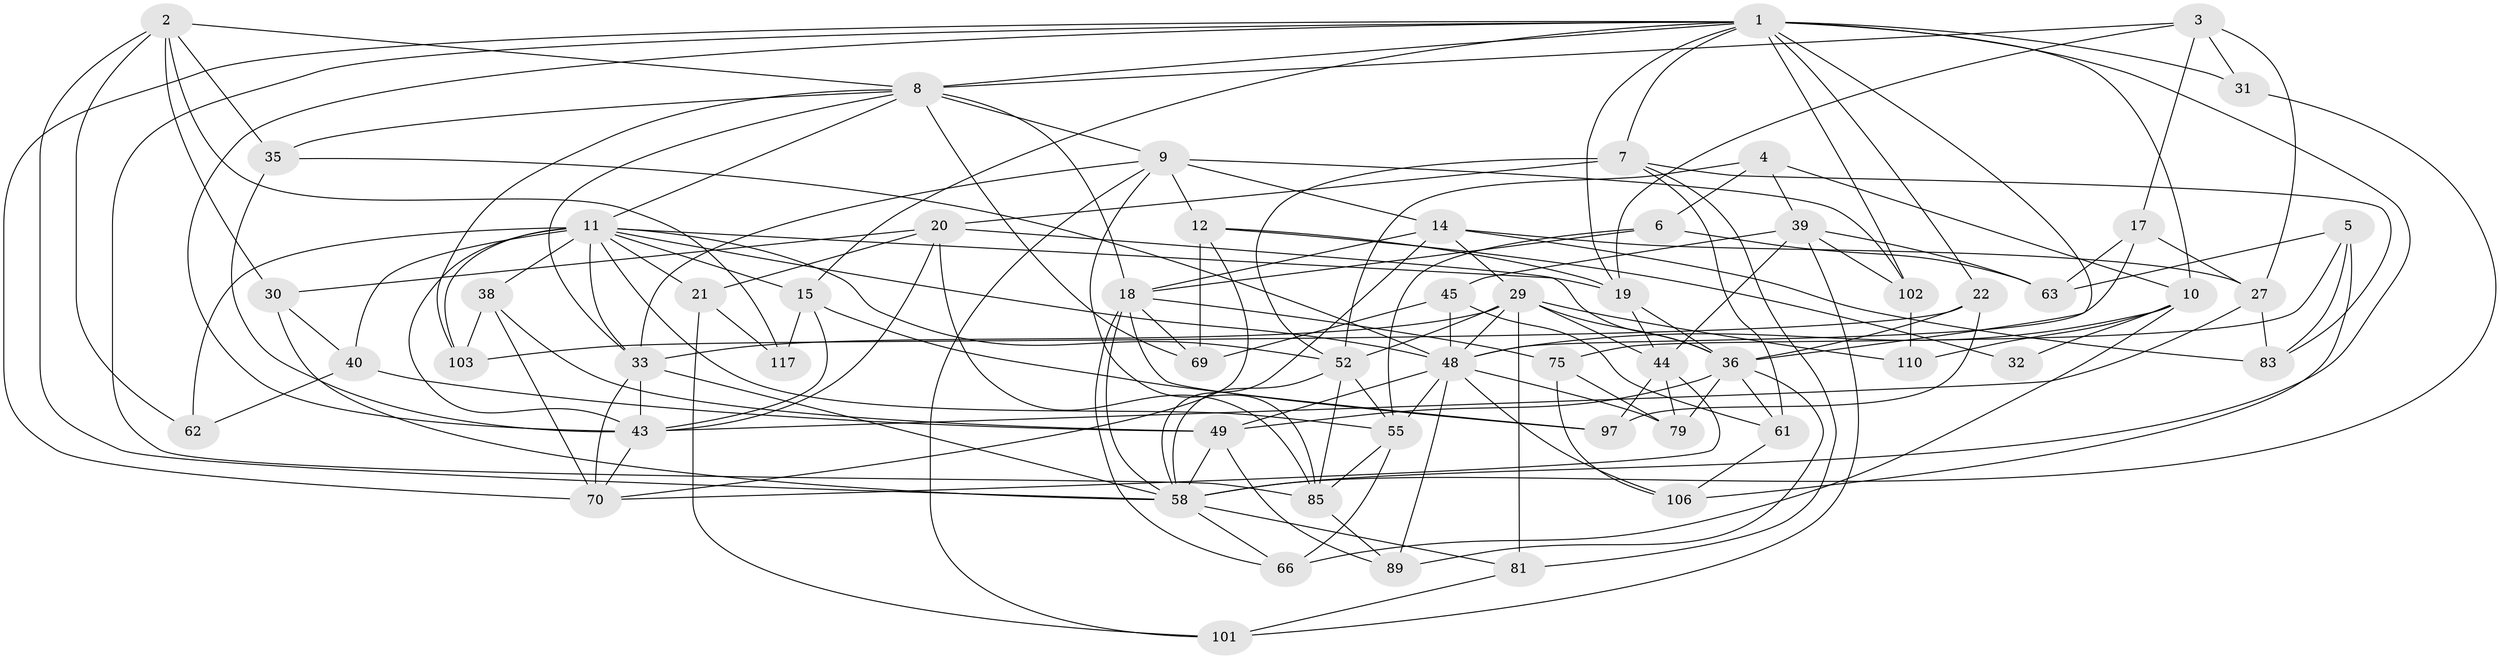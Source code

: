 // original degree distribution, {4: 1.0}
// Generated by graph-tools (version 1.1) at 2025/20/03/04/25 18:20:54]
// undirected, 58 vertices, 159 edges
graph export_dot {
graph [start="1"]
  node [color=gray90,style=filled];
  1 [super="+23"];
  2 [super="+13"];
  3 [super="+16"];
  4;
  5;
  6;
  7 [super="+41"];
  8 [super="+115+34+80"];
  9 [super="+92+53"];
  10 [super="+37+24"];
  11 [super="+51+28"];
  12 [super="+88"];
  14 [super="+26"];
  15 [super="+82"];
  17;
  18 [super="+54+87"];
  19 [super="+105"];
  20 [super="+90"];
  21;
  22;
  27 [super="+68"];
  29 [super="+46+60+77"];
  30;
  31;
  32;
  33 [super="+56"];
  35;
  36 [super="+98+50"];
  38;
  39 [super="+65"];
  40;
  43 [super="+72+47"];
  44 [super="+95"];
  45;
  48 [super="+109+78+59+57"];
  49 [super="+71"];
  52 [super="+99+94"];
  55 [super="+108+84"];
  58 [super="+76+73"];
  61;
  62;
  63;
  66;
  69;
  70 [super="+100"];
  75;
  79;
  81;
  83;
  85 [super="+114"];
  89;
  97;
  101;
  102;
  103;
  106;
  110;
  117;
  1 -- 22;
  1 -- 19;
  1 -- 7;
  1 -- 36;
  1 -- 70;
  1 -- 102;
  1 -- 8;
  1 -- 10;
  1 -- 43;
  1 -- 15;
  1 -- 85;
  1 -- 58;
  1 -- 31 [weight=2];
  2 -- 35;
  2 -- 62;
  2 -- 30;
  2 -- 8;
  2 -- 117;
  2 -- 58;
  3 -- 17;
  3 -- 27 [weight=2];
  3 -- 8;
  3 -- 19;
  3 -- 31;
  4 -- 39;
  4 -- 6;
  4 -- 52;
  4 -- 10;
  5 -- 75;
  5 -- 63;
  5 -- 83;
  5 -- 106;
  6 -- 63;
  6 -- 55;
  6 -- 18;
  7 -- 20;
  7 -- 61;
  7 -- 52;
  7 -- 81;
  7 -- 83;
  8 -- 33;
  8 -- 35;
  8 -- 18;
  8 -- 69;
  8 -- 103;
  8 -- 9;
  8 -- 11;
  9 -- 102;
  9 -- 12;
  9 -- 101;
  9 -- 14;
  9 -- 33 [weight=2];
  9 -- 85;
  10 -- 110 [weight=2];
  10 -- 32 [weight=2];
  10 -- 48 [weight=3];
  10 -- 66;
  11 -- 48;
  11 -- 19;
  11 -- 52;
  11 -- 62 [weight=2];
  11 -- 33;
  11 -- 15;
  11 -- 38;
  11 -- 103;
  11 -- 40;
  11 -- 43;
  11 -- 21;
  11 -- 55;
  12 -- 69;
  12 -- 32 [weight=2];
  12 -- 19;
  12 -- 70;
  14 -- 27;
  14 -- 18;
  14 -- 58;
  14 -- 83;
  14 -- 29;
  15 -- 97;
  15 -- 117 [weight=2];
  15 -- 43;
  17 -- 63;
  17 -- 27;
  17 -- 48;
  18 -- 66;
  18 -- 69;
  18 -- 97;
  18 -- 75;
  18 -- 58;
  19 -- 36;
  19 -- 44;
  20 -- 21;
  20 -- 85;
  20 -- 30;
  20 -- 36;
  20 -- 43;
  21 -- 117;
  21 -- 101;
  22 -- 97;
  22 -- 103;
  22 -- 36;
  27 -- 83;
  27 -- 43;
  29 -- 52 [weight=2];
  29 -- 48 [weight=2];
  29 -- 81;
  29 -- 33;
  29 -- 110;
  29 -- 44;
  29 -- 36;
  30 -- 40;
  30 -- 58;
  31 -- 58;
  33 -- 58;
  33 -- 43;
  33 -- 70;
  35 -- 43;
  35 -- 48;
  36 -- 79;
  36 -- 49 [weight=2];
  36 -- 61;
  36 -- 89;
  38 -- 49;
  38 -- 103;
  38 -- 70;
  39 -- 101;
  39 -- 44;
  39 -- 63;
  39 -- 45;
  39 -- 102;
  40 -- 62;
  40 -- 49;
  43 -- 70;
  44 -- 70;
  44 -- 79;
  44 -- 97;
  45 -- 69;
  45 -- 61;
  45 -- 48;
  48 -- 55 [weight=3];
  48 -- 89;
  48 -- 106;
  48 -- 79;
  48 -- 49;
  49 -- 58 [weight=2];
  49 -- 89;
  52 -- 55;
  52 -- 58;
  52 -- 85;
  55 -- 66;
  55 -- 85;
  58 -- 66;
  58 -- 81;
  61 -- 106;
  75 -- 106;
  75 -- 79;
  81 -- 101;
  85 -- 89;
  102 -- 110;
}
